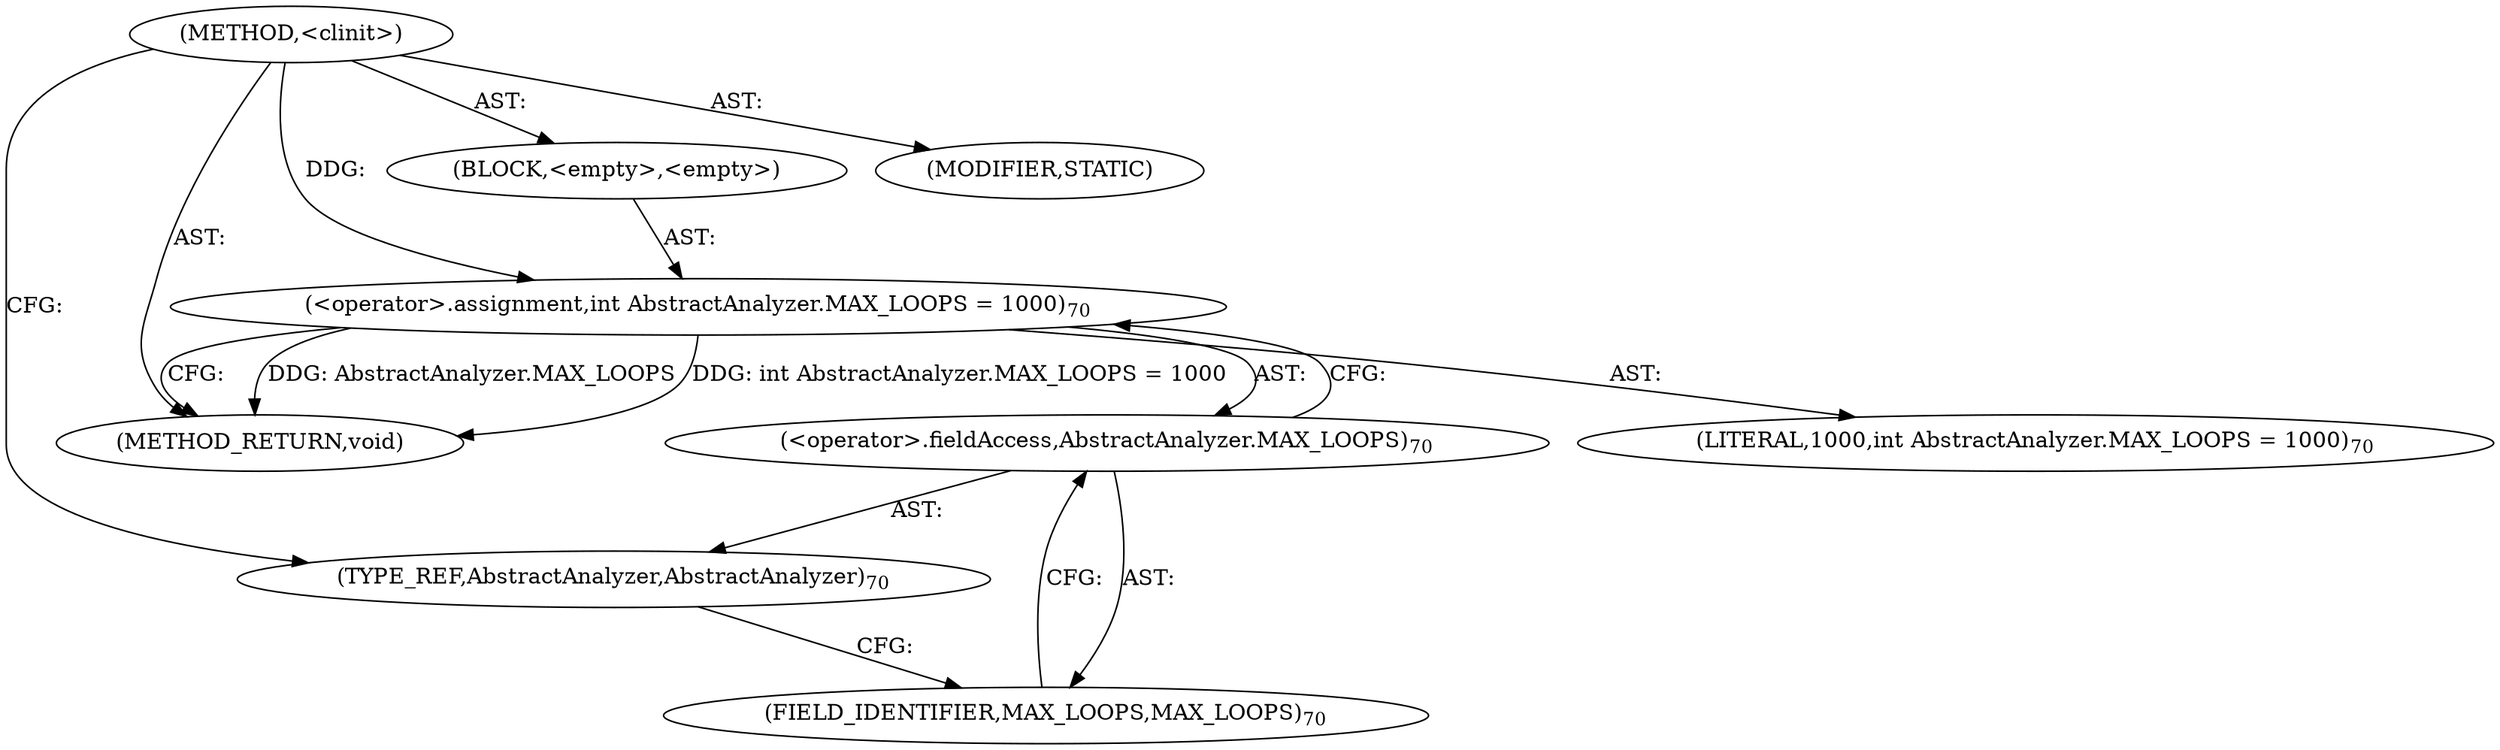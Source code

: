 digraph "&lt;clinit&gt;" {  
"111669149712" [label = <(METHOD,&lt;clinit&gt;)> ]
"25769803809" [label = <(BLOCK,&lt;empty&gt;,&lt;empty&gt;)> ]
"30064771185" [label = <(&lt;operator&gt;.assignment,int AbstractAnalyzer.MAX_LOOPS = 1000)<SUB>70</SUB>> ]
"30064771186" [label = <(&lt;operator&gt;.fieldAccess,AbstractAnalyzer.MAX_LOOPS)<SUB>70</SUB>> ]
"180388626432" [label = <(TYPE_REF,AbstractAnalyzer,AbstractAnalyzer)<SUB>70</SUB>> ]
"55834574882" [label = <(FIELD_IDENTIFIER,MAX_LOOPS,MAX_LOOPS)<SUB>70</SUB>> ]
"90194313237" [label = <(LITERAL,1000,int AbstractAnalyzer.MAX_LOOPS = 1000)<SUB>70</SUB>> ]
"133143986219" [label = <(MODIFIER,STATIC)> ]
"128849018896" [label = <(METHOD_RETURN,void)> ]
  "111669149712" -> "25769803809"  [ label = "AST: "] 
  "111669149712" -> "133143986219"  [ label = "AST: "] 
  "111669149712" -> "128849018896"  [ label = "AST: "] 
  "25769803809" -> "30064771185"  [ label = "AST: "] 
  "30064771185" -> "30064771186"  [ label = "AST: "] 
  "30064771185" -> "90194313237"  [ label = "AST: "] 
  "30064771186" -> "180388626432"  [ label = "AST: "] 
  "30064771186" -> "55834574882"  [ label = "AST: "] 
  "30064771185" -> "128849018896"  [ label = "CFG: "] 
  "30064771186" -> "30064771185"  [ label = "CFG: "] 
  "180388626432" -> "55834574882"  [ label = "CFG: "] 
  "55834574882" -> "30064771186"  [ label = "CFG: "] 
  "111669149712" -> "180388626432"  [ label = "CFG: "] 
  "30064771185" -> "128849018896"  [ label = "DDG: AbstractAnalyzer.MAX_LOOPS"] 
  "30064771185" -> "128849018896"  [ label = "DDG: int AbstractAnalyzer.MAX_LOOPS = 1000"] 
  "111669149712" -> "30064771185"  [ label = "DDG: "] 
}
